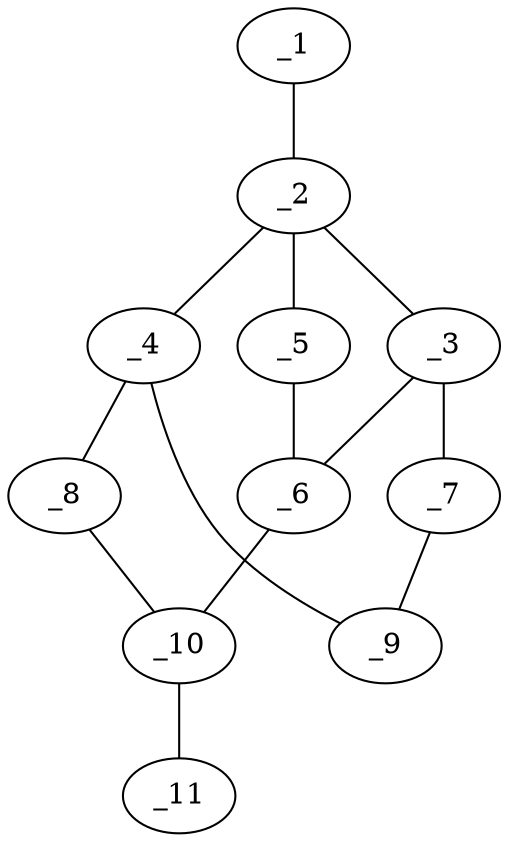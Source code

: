 graph molid147110 {
	_1	 [charge=0,
		chem=1,
		symbol="C  ",
		x="5.7881",
		y="-0.8943"];
	_2	 [charge=1,
		chem=4,
		symbol="N  ",
		x="4.9791",
		y="-0.3066"];
	_1 -- _2	 [valence=1];
	_3	 [charge=0,
		chem=1,
		symbol="C  ",
		x="4.1701",
		y="0.2812"];
	_2 -- _3	 [valence=1];
	_4	 [charge=0,
		chem=1,
		symbol="C  ",
		x="5.7881",
		y="0.2812"];
	_2 -- _4	 [valence=1];
	_5	 [charge=0,
		chem=1,
		symbol="C  ",
		x="4.3913",
		y="-1.1156"];
	_2 -- _5	 [valence=1];
	_6	 [charge=0,
		chem=1,
		symbol="C  ",
		x="3.5823",
		y="-0.5278"];
	_3 -- _6	 [valence=1];
	_7	 [charge=0,
		chem=1,
		symbol="C  ",
		x="4.4791",
		y="1.2323"];
	_3 -- _7	 [valence=1];
	_8	 [charge=0,
		chem=1,
		symbol="C  ",
		x="2.181",
		y="0.4903"];
	_4 -- _8	 [valence=1];
	_9	 [charge=0,
		chem=1,
		symbol="C  ",
		x="5.4791",
		y="1.2323"];
	_4 -- _9	 [valence=1];
	_5 -- _6	 [valence=1];
	_10	 [charge=0,
		chem=1,
		symbol="C  ",
		x="2.5878",
		y="-0.4233"];
	_6 -- _10	 [valence=1];
	_7 -- _9	 [valence=1];
	_8 -- _10	 [valence=1];
	_11	 [charge=0,
		chem=2,
		symbol="O  ",
		x=2,
		y="-1.2323"];
	_10 -- _11	 [valence=1];
}
